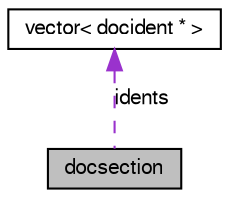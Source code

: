 digraph G
{
  edge [fontname="FreeSans",fontsize="10",labelfontname="FreeSans",labelfontsize="10"];
  node [fontname="FreeSans",fontsize="10",shape=record];
  Node1 [label="docsection",height=0.2,width=0.4,color="black", fillcolor="grey75", style="filled" fontcolor="black"];
  Node2 -> Node1 [dir=back,color="darkorchid3",fontsize="10",style="dashed",label="idents",fontname="FreeSans"];
  Node2 [label="vector\< docident * \>",height=0.2,width=0.4,color="black", fillcolor="white", style="filled",URL="$structvector.html"];
}
